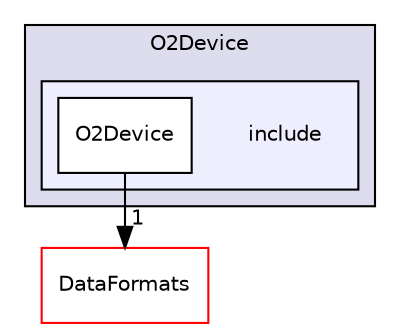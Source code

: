 digraph "/home/travis/build/AliceO2Group/AliceO2/Utilities/O2Device/include" {
  bgcolor=transparent;
  compound=true
  node [ fontsize="10", fontname="Helvetica"];
  edge [ labelfontsize="10", labelfontname="Helvetica"];
  subgraph clusterdir_f35ccb320b67f1c85d228c773db13bda {
    graph [ bgcolor="#ddddee", pencolor="black", label="O2Device" fontname="Helvetica", fontsize="10", URL="dir_f35ccb320b67f1c85d228c773db13bda.html"]
  subgraph clusterdir_d3b78df6ad62fb0dba8e15cecc7a4774 {
    graph [ bgcolor="#eeeeff", pencolor="black", label="" URL="dir_d3b78df6ad62fb0dba8e15cecc7a4774.html"];
    dir_d3b78df6ad62fb0dba8e15cecc7a4774 [shape=plaintext label="include"];
    dir_b682e0c52cda7d2ffde9230e63e2b2c6 [shape=box label="O2Device" color="black" fillcolor="white" style="filled" URL="dir_b682e0c52cda7d2ffde9230e63e2b2c6.html"];
  }
  }
  dir_2171f7ec022c5423887b07c69b2f5b48 [shape=box label="DataFormats" color="red" URL="dir_2171f7ec022c5423887b07c69b2f5b48.html"];
  dir_b682e0c52cda7d2ffde9230e63e2b2c6->dir_2171f7ec022c5423887b07c69b2f5b48 [headlabel="1", labeldistance=1.5 headhref="dir_000369_000052.html"];
}
